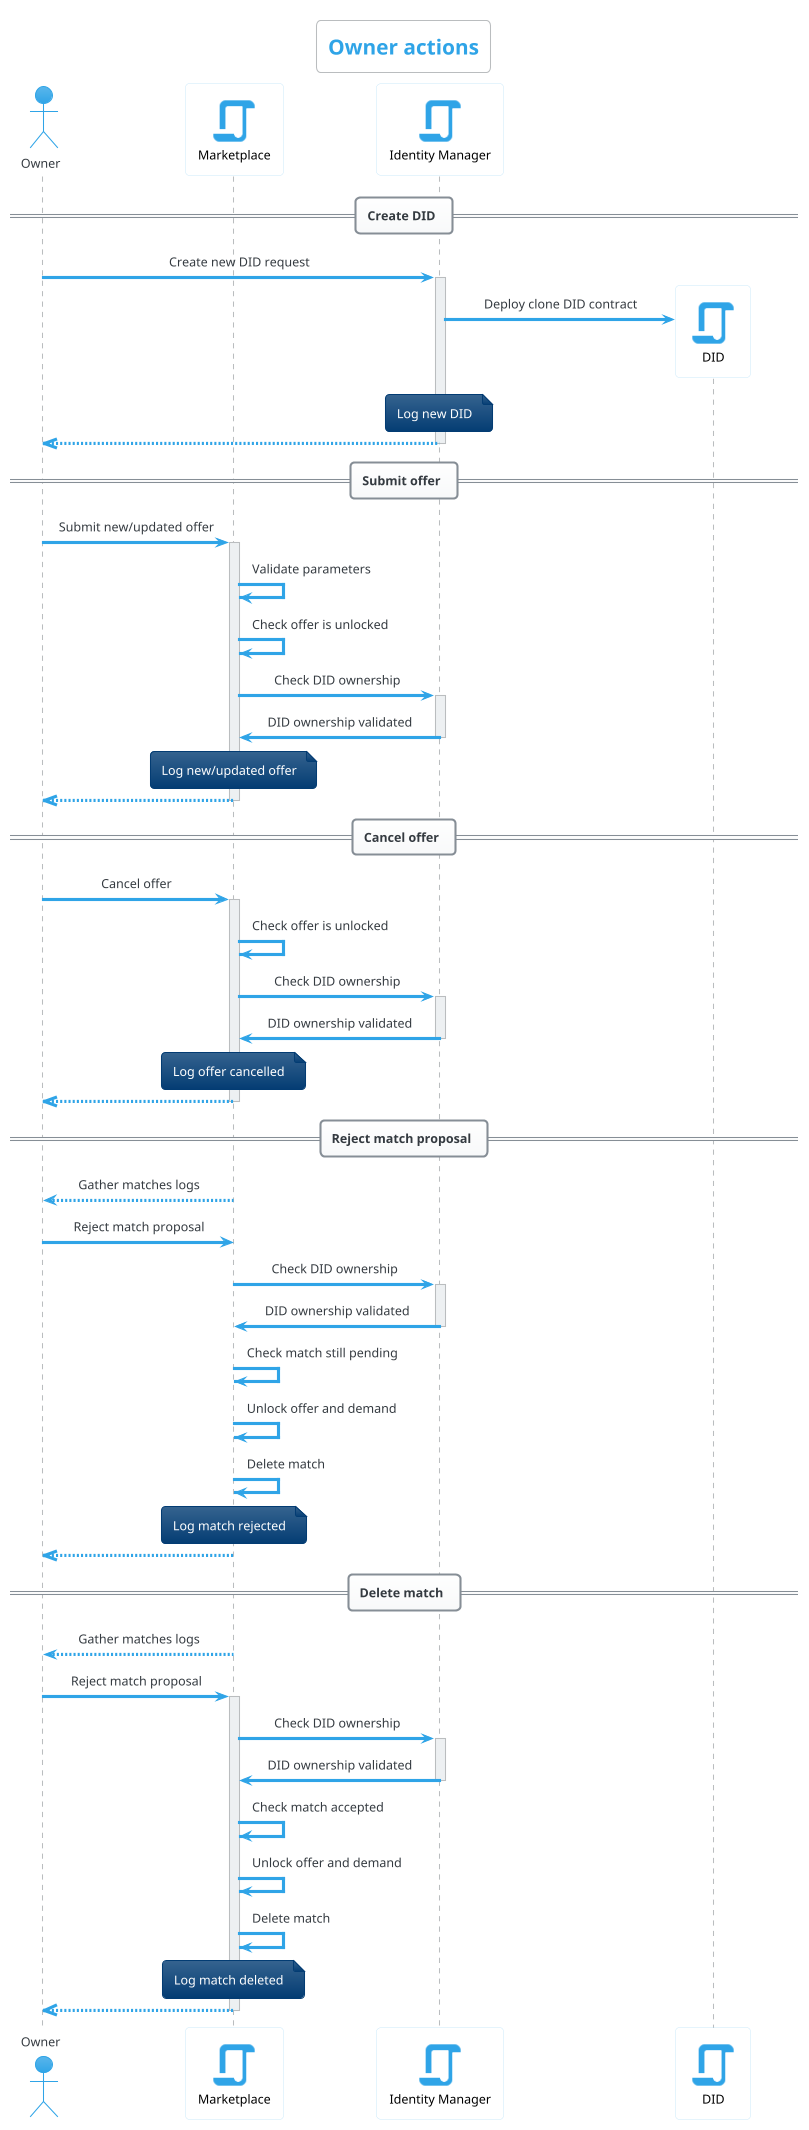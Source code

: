 @startuml Owner actions
title Owner actions
!theme cerulean
!include <material/common>
!include <material/script.puml>

skinparam maxMessageSize 150
skinparam defaultTextAlignment center
skinparam noteTextAlignment left
skinparam backgroundColor White
skinparam SequenceParticipantBorderThickness 0
skinparam ParticipantBackgroundColor Transparent
skinparam ParticipantFontColor Black

actor "Owner" as ow
participant "MA_SCRIPT(#2fa4e7, 1)\nMarketplace" as ma #White
participant "MA_SCRIPT(#2fa4e7, 1)\nIdentity Manager" as im #White
participant "MA_SCRIPT(#2fa4e7, 1)\nDID" as DID #White

== Create DID ==
ow->im ++: Create new DID request
im->DID **: Deploy clone DID contract
note over im: Log new DID
im-->>ow --

== Submit offer ==
ow->ma ++: Submit new/updated offer
ma->ma: Validate parameters
ma->ma: Check offer is unlocked
ma->im ++: Check DID ownership
im->ma --: DID ownership validated
note over ma: Log new/updated offer
ma-->>ow --

== Cancel offer ==
ow->ma ++: Cancel offer
ma->ma: Check offer is unlocked
ma->im ++: Check DID ownership
im->ma --: DID ownership validated
note over ma: Log offer cancelled
ma-->>ow --

== Reject match proposal ==
ow<--ma: Gather matches logs
ow->ma: Reject match proposal
ma->im ++: Check DID ownership
im->ma --: DID ownership validated
ma->ma: Check match still pending
ma->ma: Unlock offer and demand
ma->ma: Delete match
note over ma: Log match rejected
ma-->>ow --

== Delete match ==
ow<--ma: Gather matches logs
ow->ma ++: Reject match proposal
ma->im ++: Check DID ownership
im->ma --: DID ownership validated
ma->ma: Check match accepted
ma->ma: Unlock offer and demand
ma->ma: Delete match
note over ma: Log match deleted
ma-->>ow --
@enduml
